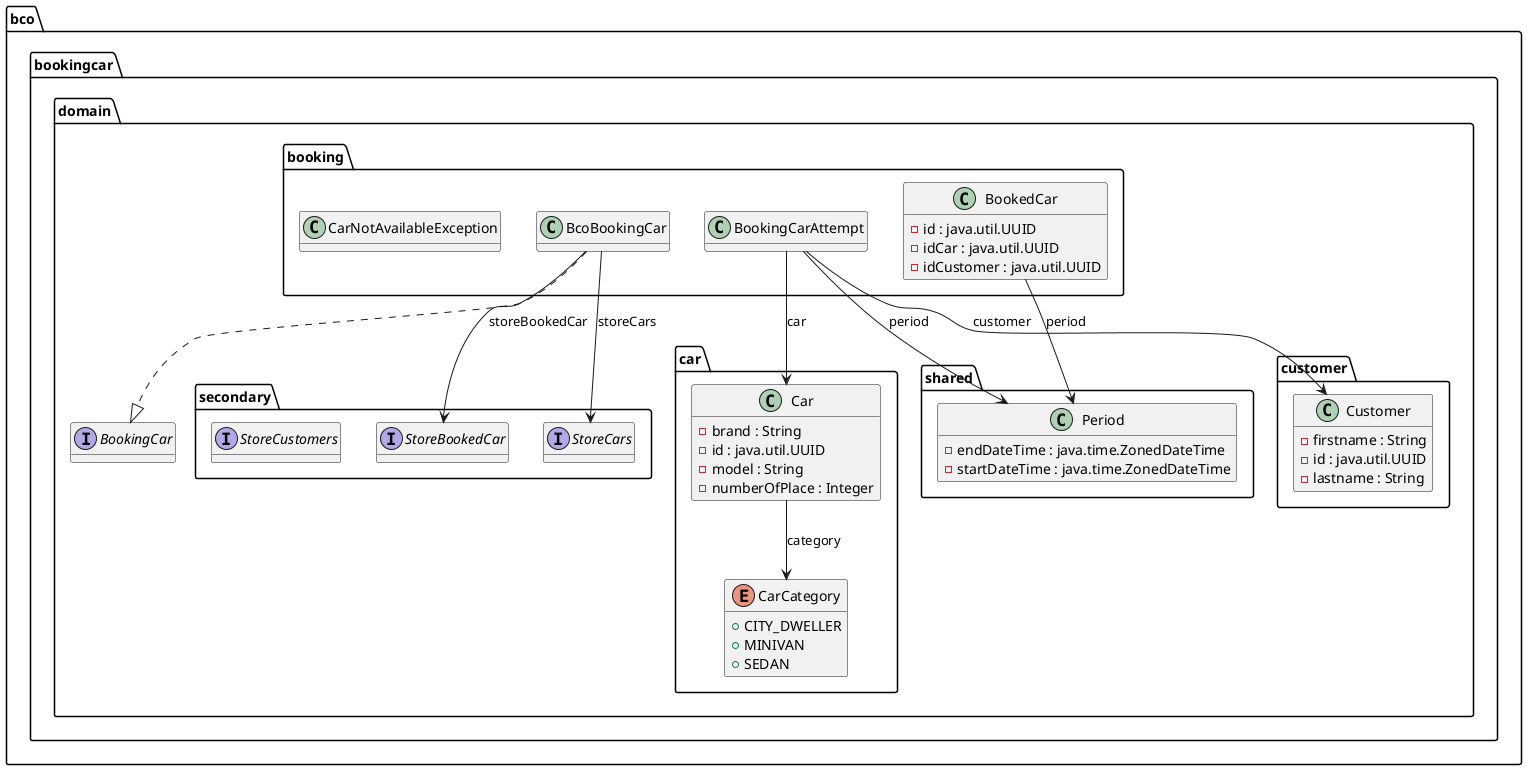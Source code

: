 @startuml

interface bco.bookingcar.domain.BookingCar {
	{method}  {abstract} +book ( paramBookingCarAttempt1 : bco.bookingcar.domain.booking.BookingCarAttempt ) : bco.bookingcar.domain.booking.BookedCar
	{method}  {abstract} +carIsBookedOn ( paramCar1 : bco.bookingcar.domain.car.Car , paramPeriod2 : bco.bookingcar.domain.shared.Period ) : Boolean
}


class bco.bookingcar.domain.booking.BcoBookingCar {
	{method} +book ( paramBookingCarAttempt1 : bco.bookingcar.domain.booking.BookingCarAttempt ) : bco.bookingcar.domain.booking.BookedCar
	{method} +carIsBookedOn ( paramCar1 : bco.bookingcar.domain.car.Car , paramPeriod2 : bco.bookingcar.domain.shared.Period ) : Boolean
}


class bco.bookingcar.domain.booking.BookedCar {
	{field} -id : java.util.UUID
	{field} -idCar : java.util.UUID
	{field} -idCustomer : java.util.UUID
	{method}  {static} +builder () : bco.bookingcar.domain.booking.BookedCar$BookedCarBuilder
	{method} #canEqual ( paramObject1 : Object ) : boolean
	{method} +equals ( paramObject1 : Object ) : boolean
	{method} +hashCode () : int
	{method} +toString () : String
	{method} +withId ( paramUUID1 : java.util.UUID ) : bco.bookingcar.domain.booking.BookedCar
	{method} +withIdCar ( paramUUID1 : java.util.UUID ) : bco.bookingcar.domain.booking.BookedCar
	{method} +withIdCustomer ( paramUUID1 : java.util.UUID ) : bco.bookingcar.domain.booking.BookedCar
	{method} +withPeriod ( paramPeriod1 : bco.bookingcar.domain.shared.Period ) : bco.bookingcar.domain.booking.BookedCar
}


class bco.bookingcar.domain.booking.BookingCarAttempt {
	{method}  {static} +builder () : bco.bookingcar.domain.booking.BookingCarAttempt$BookingCarAttemptBuilder
	{method} #canEqual ( paramObject1 : Object ) : boolean
	{method} +equals ( paramObject1 : Object ) : boolean
	{method} +hashCode () : int
	{method} +toString () : String
	{method} +withCar ( paramCar1 : bco.bookingcar.domain.car.Car ) : bco.bookingcar.domain.booking.BookingCarAttempt
	{method} +withCustomer ( paramCustomer1 : bco.bookingcar.domain.customer.Customer ) : bco.bookingcar.domain.booking.BookingCarAttempt
	{method} +withPeriod ( paramPeriod1 : bco.bookingcar.domain.shared.Period ) : bco.bookingcar.domain.booking.BookingCarAttempt
}


class bco.bookingcar.domain.booking.CarNotAvailableException {
}


class bco.bookingcar.domain.car.Car {
	{field} -brand : String
	{field} -id : java.util.UUID
	{field} -model : String
	{field} -numberOfPlace : Integer
	{method}  {static} +builder () : bco.bookingcar.domain.car.Car$CarBuilder
	{method} #canEqual ( paramObject1 : Object ) : boolean
	{method} +equals ( paramObject1 : Object ) : boolean
	{method} +hashCode () : int
	{method} +toString () : String
	{method} +withBrand ( paramString1 : String ) : bco.bookingcar.domain.car.Car
	{method} +withCategory ( paramCarCategory1 : bco.bookingcar.domain.car.CarCategory ) : bco.bookingcar.domain.car.Car
	{method} +withId ( paramUUID1 : java.util.UUID ) : bco.bookingcar.domain.car.Car
	{method} +withModel ( paramString1 : String ) : bco.bookingcar.domain.car.Car
	{method} +withNumberOfPlace ( paramInteger1 : Integer ) : bco.bookingcar.domain.car.Car
}


enum bco.bookingcar.domain.car.CarCategory {
	{field} +CITY_DWELLER
	{field} +MINIVAN
	{field} +SEDAN
}


class bco.bookingcar.domain.customer.Customer {
	{field} -firstname : String
	{field} -id : java.util.UUID
	{field} -lastname : String
	{method}  {static} +builder () : bco.bookingcar.domain.customer.Customer$CustomerBuilder
	{method} #canEqual ( paramObject1 : Object ) : boolean
	{method} +equals ( paramObject1 : Object ) : boolean
	{method} +hashCode () : int
	{method} +toString () : String
	{method} +withFirstname ( paramString1 : String ) : bco.bookingcar.domain.customer.Customer
	{method} +withId ( paramUUID1 : java.util.UUID ) : bco.bookingcar.domain.customer.Customer
	{method} +withLastname ( paramString1 : String ) : bco.bookingcar.domain.customer.Customer
}


interface bco.bookingcar.domain.secondary.StoreBookedCar {
	{method}  {abstract} +add ( paramBookedCar1 : bco.bookingcar.domain.booking.BookedCar ) : bco.bookingcar.domain.booking.BookedCar
	{method}  {abstract} +getAll ( paramPeriod1 : bco.bookingcar.domain.shared.Period ) : java.util.List
	{method}  {abstract} +getBookedCarByCarAndPeriod ( paramCar1 : bco.bookingcar.domain.car.Car , paramPeriod2 : bco.bookingcar.domain.shared.Period ) : java.util.List
}


interface bco.bookingcar.domain.secondary.StoreCars {
	{method}  {abstract} +add ( paramCar1 : bco.bookingcar.domain.car.Car ) : bco.bookingcar.domain.car.Car
	{method}  {abstract} +addAll ( paramList1 : java.util.List ) : java.util.List
	{method}  {abstract} +getAll () : java.util.List
	{method}  {abstract} +getById ( paramUUID1 : java.util.UUID ) : java.util.Optional
	{method}  {abstract} +saveAll ( paramList1 : java.util.List ) : void
}


interface bco.bookingcar.domain.secondary.StoreCustomers {
	{method}  {abstract} +add ( paramCustomer1 : bco.bookingcar.domain.customer.Customer ) : bco.bookingcar.domain.customer.Customer
	{method}  {abstract} +getById ( paramUUID1 : java.util.UUID ) : java.util.Optional
}


class bco.bookingcar.domain.shared.Period {
	{field} -endDateTime : java.time.ZonedDateTime
	{field} -startDateTime : java.time.ZonedDateTime
	{method}  {static} +builder () : bco.bookingcar.domain.shared.Period$PeriodBuilder
	{method} #canEqual ( paramObject1 : Object ) : boolean
	{method} +equals ( paramObject1 : Object ) : boolean
	{method} +hasIntersectionWith ( paramPeriod1 : bco.bookingcar.domain.shared.Period ) : boolean
	{method} +hashCode () : int
	{method} +toString () : String
	{method} +withEndDateTime ( paramZonedDateTime1 : java.time.ZonedDateTime ) : bco.bookingcar.domain.shared.Period
	{method} +withStartDateTime ( paramZonedDateTime1 : java.time.ZonedDateTime ) : bco.bookingcar.domain.shared.Period
}




bco.bookingcar.domain.booking.BcoBookingCar -->  bco.bookingcar.domain.secondary.StoreBookedCar : storeBookedCar
bco.bookingcar.domain.booking.BcoBookingCar -->  bco.bookingcar.domain.secondary.StoreCars : storeCars
bco.bookingcar.domain.booking.BcoBookingCar ..|>  bco.bookingcar.domain.BookingCar
bco.bookingcar.domain.booking.BookedCar -->  bco.bookingcar.domain.shared.Period : period
bco.bookingcar.domain.booking.BookingCarAttempt -->  bco.bookingcar.domain.car.Car : car
bco.bookingcar.domain.booking.BookingCarAttempt -->  bco.bookingcar.domain.customer.Customer : customer
bco.bookingcar.domain.booking.BookingCarAttempt -->  bco.bookingcar.domain.shared.Period : period
bco.bookingcar.domain.car.Car -->  bco.bookingcar.domain.car.CarCategory : category

hide methods

@enduml